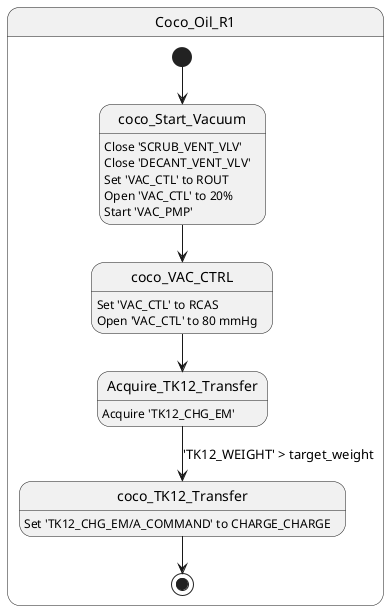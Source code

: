 !define	DECANT_VENT_VLV	ignore
!define	SCRUB_VENT_VLV  CV-1639
!define	VAC_CTL	PIC-1637
!define	VAC_PMP	HS-2804
!define TK12_CHG_EM   R1-TK12CHG-EM
!define CHARGE_CHARGE   2
!define TK12_WEIGHT WI-4112
@startuml

state Coco_Oil_R1{
[*] --> coco_Start_Vacuum

coco_Start_Vacuum: Close 'SCRUB_VENT_VLV'
coco_Start_Vacuum: Close 'DECANT_VENT_VLV'
coco_Start_Vacuum: Set 'VAC_CTL' to ROUT
coco_Start_Vacuum: Open 'VAC_CTL' to 20%
coco_Start_Vacuum: Start 'VAC_PMP'

coco_Start_Vacuum --> coco_VAC_CTRL
coco_VAC_CTRL: Set 'VAC_CTL' to RCAS
coco_VAC_CTRL: Open 'VAC_CTL' to 80 mmHg

coco_VAC_CTRL --> Acquire_TK12_Transfer
Acquire_TK12_Transfer: Acquire 'TK12_CHG_EM'

Acquire_TK12_Transfer --> coco_TK12_Transfer: 'TK12_WEIGHT' > target_weight

coco_TK12_Transfer: Set 'TK12_CHG_EM/A_COMMAND' to CHARGE_CHARGE

coco_TK12_Transfer --> [*]
}

@enduml